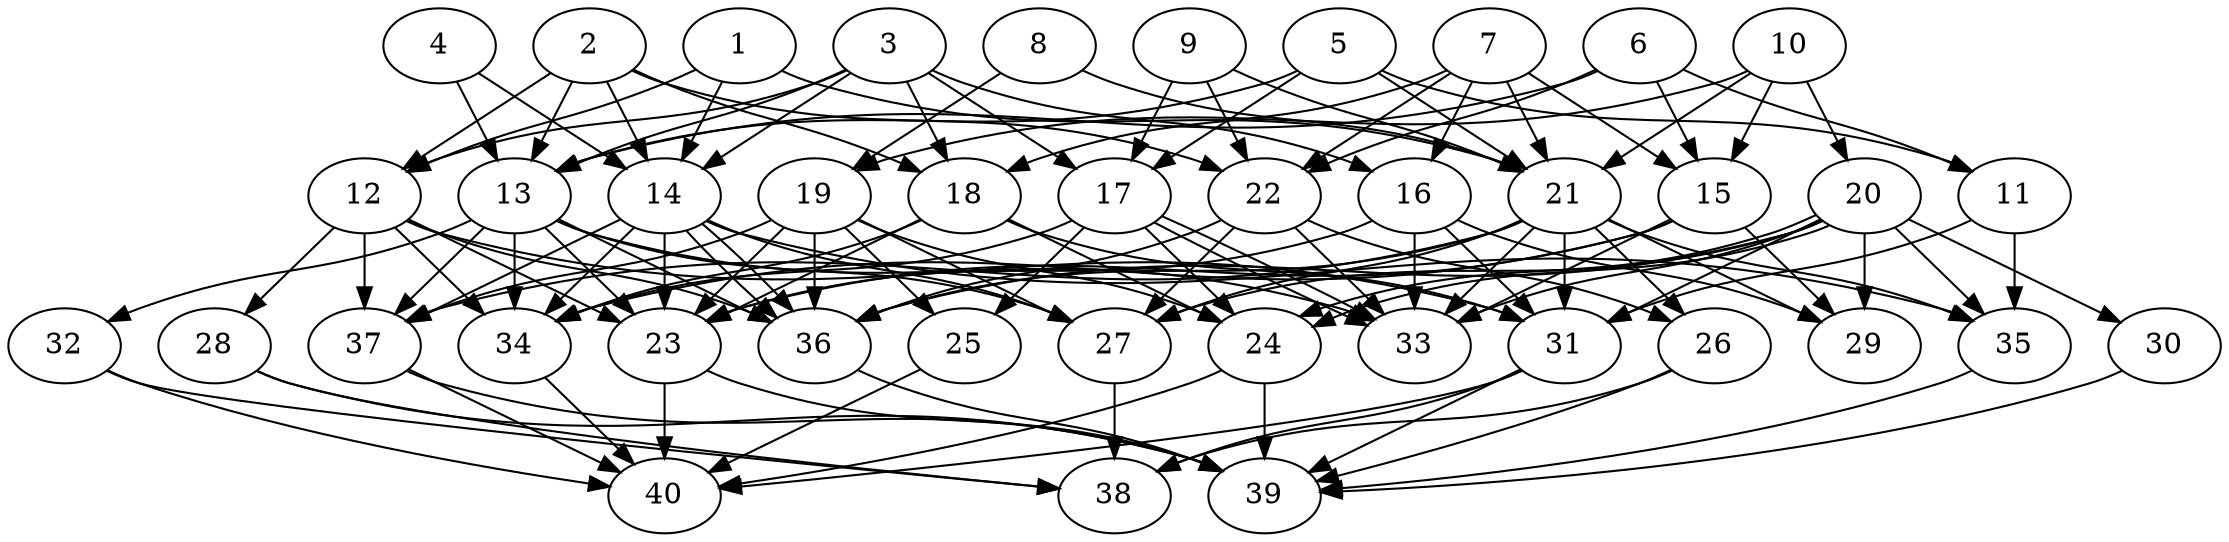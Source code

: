 // DAG automatically generated by daggen at Thu Oct  3 14:06:48 2019
// ./daggen --dot -n 40 --ccr 0.5 --fat 0.7 --regular 0.5 --density 0.6 --mindata 5242880 --maxdata 52428800 
digraph G {
  1 [size="104005632", alpha="0.08", expect_size="52002816"] 
  1 -> 12 [size ="52002816"]
  1 -> 14 [size ="52002816"]
  1 -> 21 [size ="52002816"]
  2 [size="45991936", alpha="0.07", expect_size="22995968"] 
  2 -> 12 [size ="22995968"]
  2 -> 13 [size ="22995968"]
  2 -> 14 [size ="22995968"]
  2 -> 18 [size ="22995968"]
  2 -> 22 [size ="22995968"]
  3 [size="93128704", alpha="0.08", expect_size="46564352"] 
  3 -> 12 [size ="46564352"]
  3 -> 13 [size ="46564352"]
  3 -> 14 [size ="46564352"]
  3 -> 16 [size ="46564352"]
  3 -> 17 [size ="46564352"]
  3 -> 18 [size ="46564352"]
  4 [size="62576640", alpha="0.16", expect_size="31288320"] 
  4 -> 13 [size ="31288320"]
  4 -> 14 [size ="31288320"]
  5 [size="72599552", alpha="0.13", expect_size="36299776"] 
  5 -> 11 [size ="36299776"]
  5 -> 13 [size ="36299776"]
  5 -> 17 [size ="36299776"]
  5 -> 21 [size ="36299776"]
  6 [size="98103296", alpha="0.07", expect_size="49051648"] 
  6 -> 11 [size ="49051648"]
  6 -> 13 [size ="49051648"]
  6 -> 15 [size ="49051648"]
  6 -> 22 [size ="49051648"]
  7 [size="22480896", alpha="0.05", expect_size="11240448"] 
  7 -> 15 [size ="11240448"]
  7 -> 16 [size ="11240448"]
  7 -> 18 [size ="11240448"]
  7 -> 21 [size ="11240448"]
  7 -> 22 [size ="11240448"]
  8 [size="27365376", alpha="0.19", expect_size="13682688"] 
  8 -> 19 [size ="13682688"]
  8 -> 21 [size ="13682688"]
  9 [size="82571264", alpha="0.09", expect_size="41285632"] 
  9 -> 17 [size ="41285632"]
  9 -> 21 [size ="41285632"]
  9 -> 22 [size ="41285632"]
  10 [size="18112512", alpha="0.03", expect_size="9056256"] 
  10 -> 15 [size ="9056256"]
  10 -> 19 [size ="9056256"]
  10 -> 20 [size ="9056256"]
  10 -> 21 [size ="9056256"]
  11 [size="79147008", alpha="0.18", expect_size="39573504"] 
  11 -> 31 [size ="39573504"]
  11 -> 35 [size ="39573504"]
  12 [size="22202368", alpha="0.19", expect_size="11101184"] 
  12 -> 23 [size ="11101184"]
  12 -> 28 [size ="11101184"]
  12 -> 31 [size ="11101184"]
  12 -> 34 [size ="11101184"]
  12 -> 36 [size ="11101184"]
  12 -> 37 [size ="11101184"]
  13 [size="54642688", alpha="0.17", expect_size="27321344"] 
  13 -> 23 [size ="27321344"]
  13 -> 27 [size ="27321344"]
  13 -> 32 [size ="27321344"]
  13 -> 33 [size ="27321344"]
  13 -> 34 [size ="27321344"]
  13 -> 36 [size ="27321344"]
  13 -> 37 [size ="27321344"]
  14 [size="93325312", alpha="0.06", expect_size="46662656"] 
  14 -> 23 [size ="46662656"]
  14 -> 27 [size ="46662656"]
  14 -> 34 [size ="46662656"]
  14 -> 35 [size ="46662656"]
  14 -> 36 [size ="46662656"]
  14 -> 36 [size ="46662656"]
  14 -> 37 [size ="46662656"]
  15 [size="76802048", alpha="0.03", expect_size="38401024"] 
  15 -> 23 [size ="38401024"]
  15 -> 29 [size ="38401024"]
  15 -> 33 [size ="38401024"]
  15 -> 34 [size ="38401024"]
  16 [size="42178560", alpha="0.10", expect_size="21089280"] 
  16 -> 23 [size ="21089280"]
  16 -> 29 [size ="21089280"]
  16 -> 31 [size ="21089280"]
  16 -> 33 [size ="21089280"]
  17 [size="73222144", alpha="0.05", expect_size="36611072"] 
  17 -> 24 [size ="36611072"]
  17 -> 25 [size ="36611072"]
  17 -> 33 [size ="36611072"]
  17 -> 33 [size ="36611072"]
  17 -> 34 [size ="36611072"]
  18 [size="95047680", alpha="0.05", expect_size="47523840"] 
  18 -> 23 [size ="47523840"]
  18 -> 24 [size ="47523840"]
  18 -> 31 [size ="47523840"]
  18 -> 34 [size ="47523840"]
  19 [size="89184256", alpha="0.19", expect_size="44592128"] 
  19 -> 23 [size ="44592128"]
  19 -> 24 [size ="44592128"]
  19 -> 25 [size ="44592128"]
  19 -> 27 [size ="44592128"]
  19 -> 36 [size ="44592128"]
  19 -> 37 [size ="44592128"]
  20 [size="37234688", alpha="0.01", expect_size="18617344"] 
  20 -> 24 [size ="18617344"]
  20 -> 24 [size ="18617344"]
  20 -> 27 [size ="18617344"]
  20 -> 29 [size ="18617344"]
  20 -> 30 [size ="18617344"]
  20 -> 31 [size ="18617344"]
  20 -> 33 [size ="18617344"]
  20 -> 35 [size ="18617344"]
  20 -> 36 [size ="18617344"]
  21 [size="51503104", alpha="0.03", expect_size="25751552"] 
  21 -> 26 [size ="25751552"]
  21 -> 27 [size ="25751552"]
  21 -> 29 [size ="25751552"]
  21 -> 31 [size ="25751552"]
  21 -> 33 [size ="25751552"]
  21 -> 35 [size ="25751552"]
  21 -> 36 [size ="25751552"]
  21 -> 37 [size ="25751552"]
  22 [size="42856448", alpha="0.12", expect_size="21428224"] 
  22 -> 26 [size ="21428224"]
  22 -> 27 [size ="21428224"]
  22 -> 33 [size ="21428224"]
  22 -> 36 [size ="21428224"]
  23 [size="39051264", alpha="0.19", expect_size="19525632"] 
  23 -> 39 [size ="19525632"]
  23 -> 40 [size ="19525632"]
  24 [size="25872384", alpha="0.17", expect_size="12936192"] 
  24 -> 39 [size ="12936192"]
  24 -> 40 [size ="12936192"]
  25 [size="53164032", alpha="0.08", expect_size="26582016"] 
  25 -> 40 [size ="26582016"]
  26 [size="67624960", alpha="0.18", expect_size="33812480"] 
  26 -> 38 [size ="33812480"]
  26 -> 39 [size ="33812480"]
  27 [size="21301248", alpha="0.10", expect_size="10650624"] 
  27 -> 38 [size ="10650624"]
  28 [size="46678016", alpha="0.06", expect_size="23339008"] 
  28 -> 38 [size ="23339008"]
  28 -> 39 [size ="23339008"]
  29 [size="72341504", alpha="0.17", expect_size="36170752"] 
  30 [size="67301376", alpha="0.10", expect_size="33650688"] 
  30 -> 39 [size ="33650688"]
  31 [size="71858176", alpha="0.17", expect_size="35929088"] 
  31 -> 38 [size ="35929088"]
  31 -> 39 [size ="35929088"]
  31 -> 40 [size ="35929088"]
  32 [size="85159936", alpha="0.06", expect_size="42579968"] 
  32 -> 38 [size ="42579968"]
  32 -> 40 [size ="42579968"]
  33 [size="48340992", alpha="0.06", expect_size="24170496"] 
  34 [size="44046336", alpha="0.02", expect_size="22023168"] 
  34 -> 40 [size ="22023168"]
  35 [size="29997056", alpha="0.13", expect_size="14998528"] 
  35 -> 39 [size ="14998528"]
  36 [size="68306944", alpha="0.10", expect_size="34153472"] 
  36 -> 39 [size ="34153472"]
  37 [size="57847808", alpha="0.01", expect_size="28923904"] 
  37 -> 39 [size ="28923904"]
  37 -> 40 [size ="28923904"]
  38 [size="10620928", alpha="0.10", expect_size="5310464"] 
  39 [size="37877760", alpha="0.15", expect_size="18938880"] 
  40 [size="22958080", alpha="0.06", expect_size="11479040"] 
}
